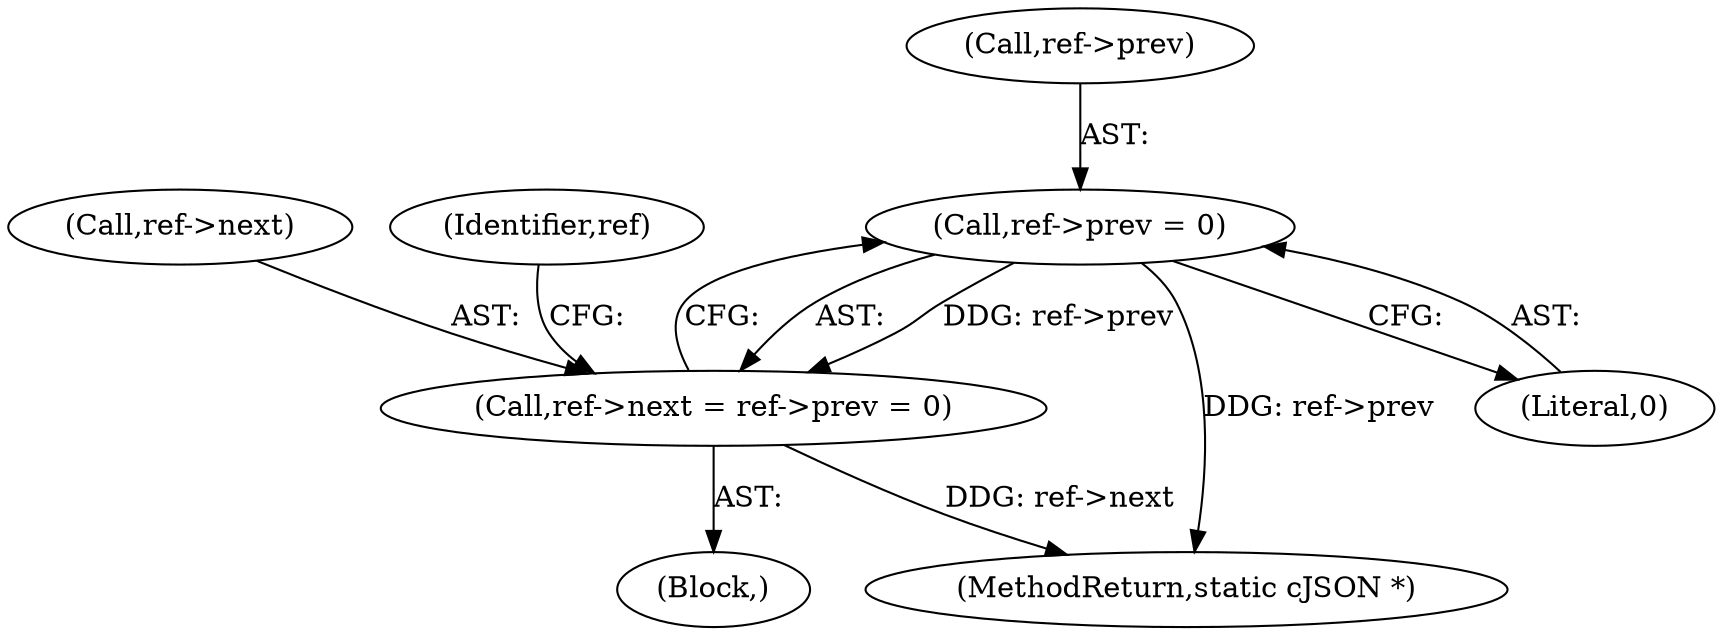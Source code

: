 digraph "1_iperf_91f2fa59e8ed80dfbf400add0164ee0e508e412a_33@pointer" {
"1000130" [label="(Call,ref->prev = 0)"];
"1000126" [label="(Call,ref->next = ref->prev = 0)"];
"1000127" [label="(Call,ref->next)"];
"1000137" [label="(MethodReturn,static cJSON *)"];
"1000130" [label="(Call,ref->prev = 0)"];
"1000131" [label="(Call,ref->prev)"];
"1000136" [label="(Identifier,ref)"];
"1000102" [label="(Block,)"];
"1000126" [label="(Call,ref->next = ref->prev = 0)"];
"1000134" [label="(Literal,0)"];
"1000130" -> "1000126"  [label="AST: "];
"1000130" -> "1000134"  [label="CFG: "];
"1000131" -> "1000130"  [label="AST: "];
"1000134" -> "1000130"  [label="AST: "];
"1000126" -> "1000130"  [label="CFG: "];
"1000130" -> "1000137"  [label="DDG: ref->prev"];
"1000130" -> "1000126"  [label="DDG: ref->prev"];
"1000126" -> "1000102"  [label="AST: "];
"1000127" -> "1000126"  [label="AST: "];
"1000136" -> "1000126"  [label="CFG: "];
"1000126" -> "1000137"  [label="DDG: ref->next"];
}
